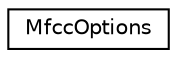 digraph "Graphical Class Hierarchy"
{
  edge [fontname="Helvetica",fontsize="10",labelfontname="Helvetica",labelfontsize="10"];
  node [fontname="Helvetica",fontsize="10",shape=record];
  rankdir="LR";
  Node0 [label="MfccOptions",height=0.2,width=0.4,color="black", fillcolor="white", style="filled",URL="$structkaldi_1_1MfccOptions.html",tooltip="MfccOptions contains basic options for computing MFCC features. "];
}
